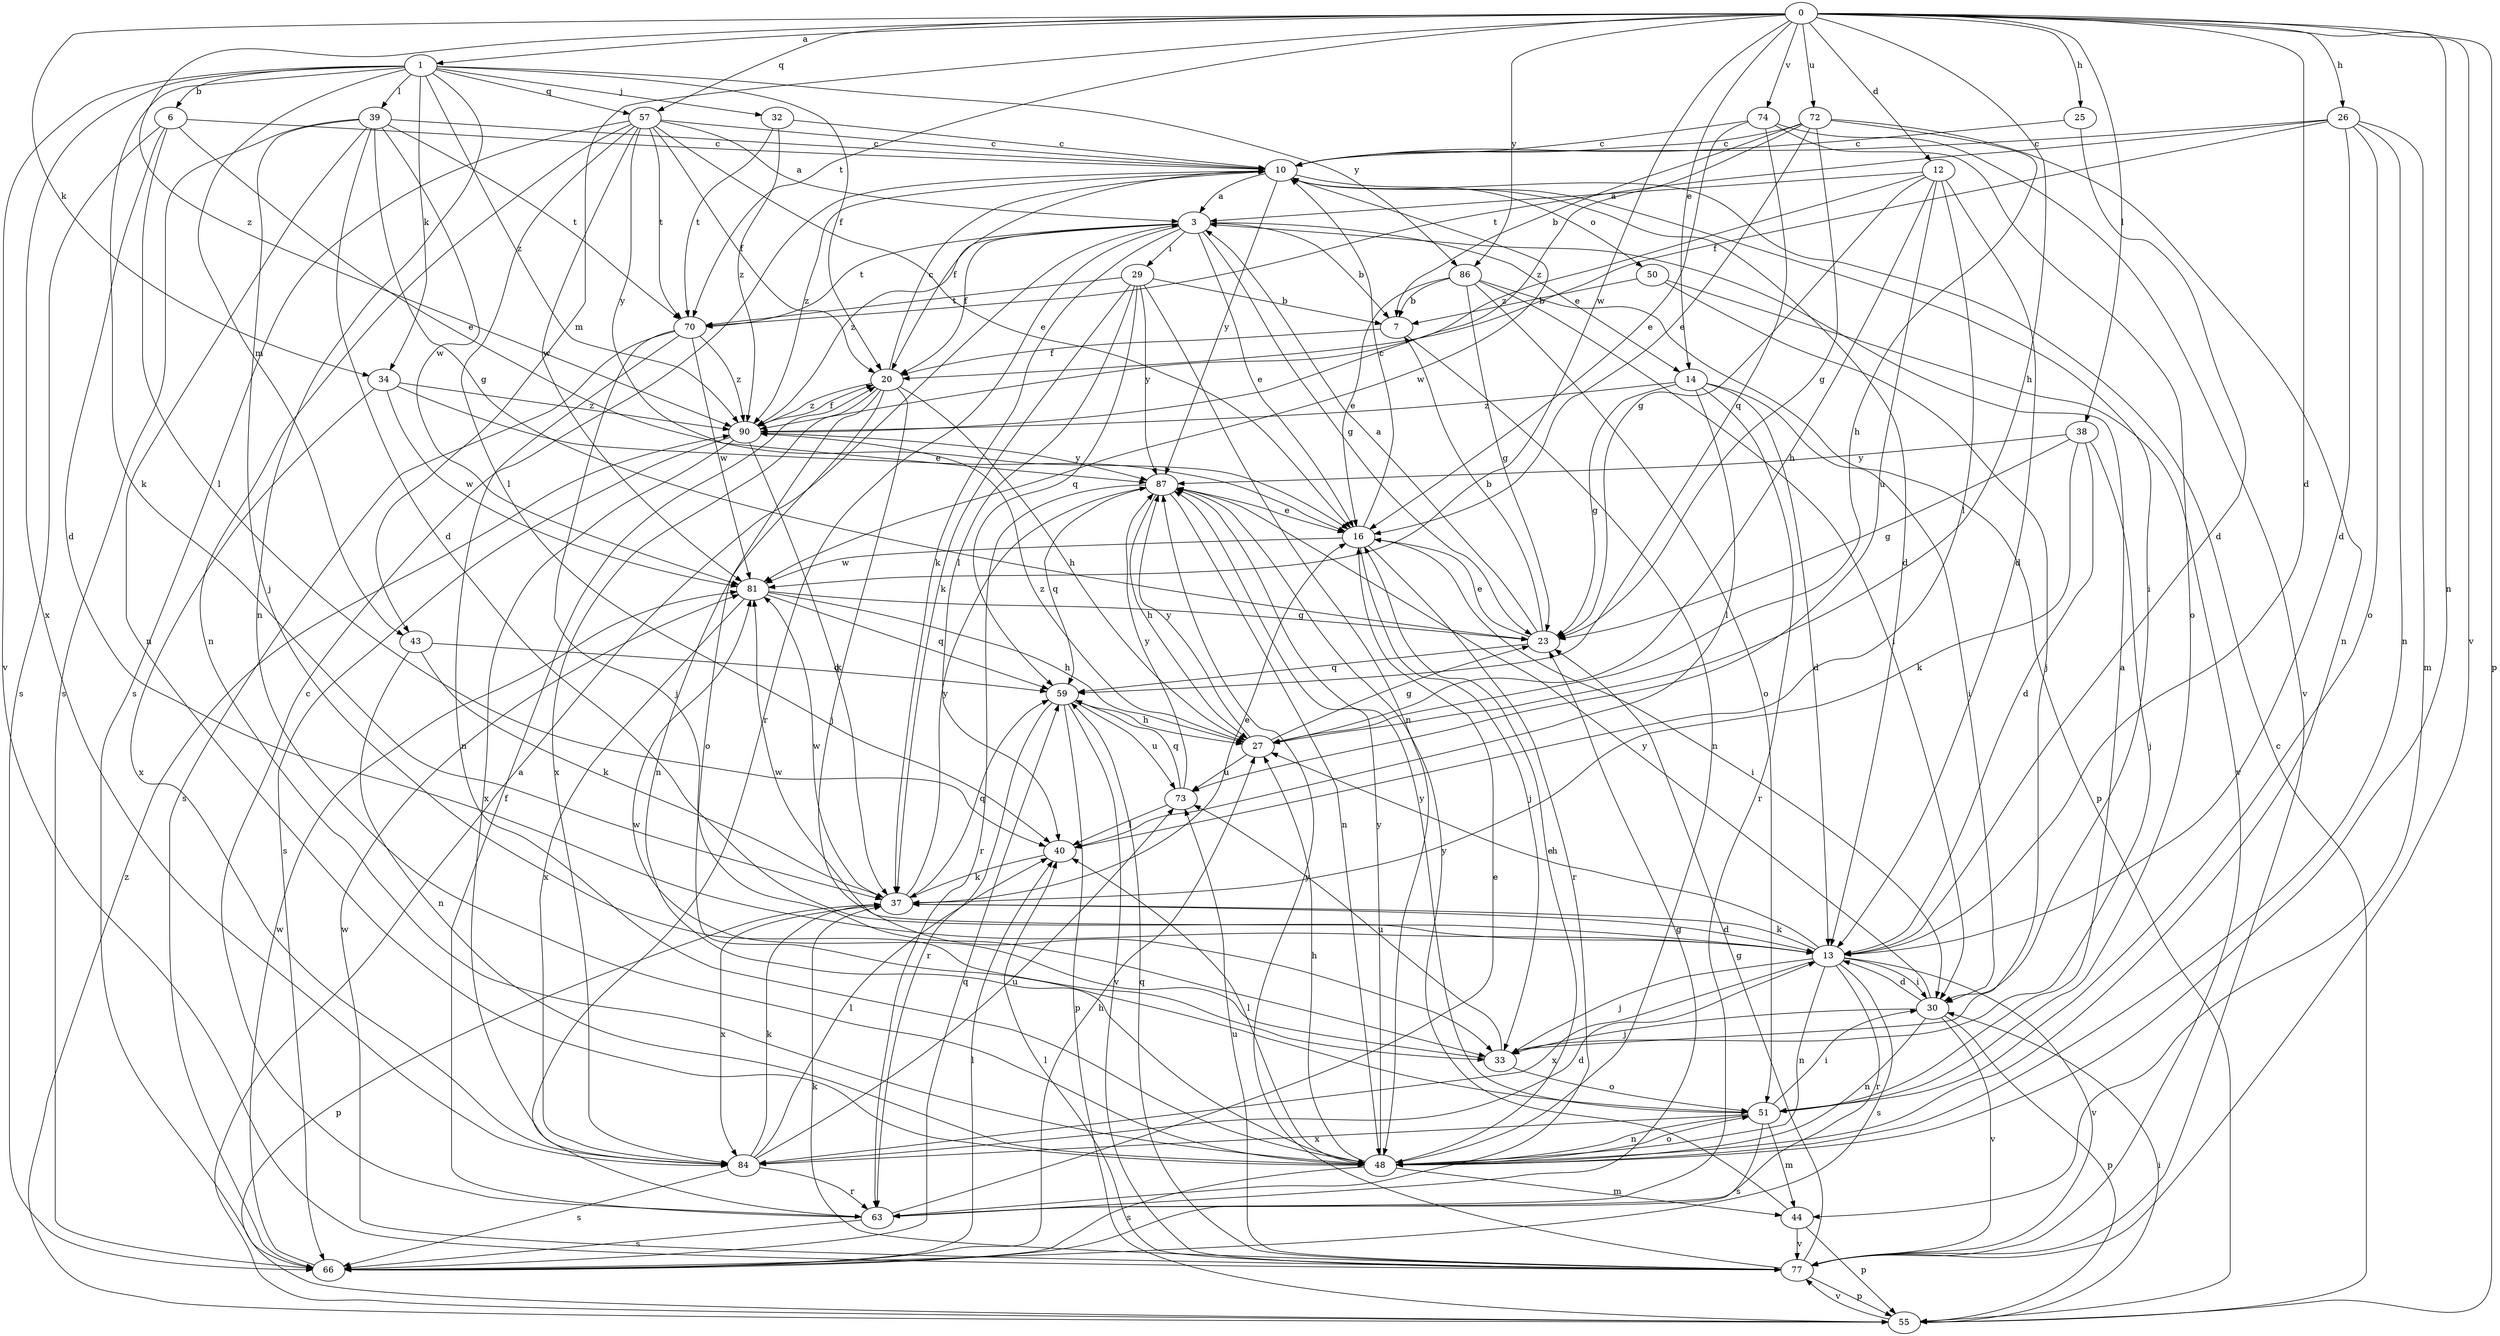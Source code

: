 strict digraph  {
0;
1;
3;
6;
7;
10;
12;
13;
14;
16;
20;
23;
25;
26;
27;
29;
30;
32;
33;
34;
37;
38;
39;
40;
43;
44;
48;
50;
51;
55;
57;
59;
63;
66;
70;
72;
73;
74;
77;
81;
84;
86;
87;
90;
0 -> 1  [label=a];
0 -> 12  [label=d];
0 -> 13  [label=d];
0 -> 14  [label=e];
0 -> 25  [label=h];
0 -> 26  [label=h];
0 -> 27  [label=h];
0 -> 34  [label=k];
0 -> 38  [label=l];
0 -> 43  [label=m];
0 -> 48  [label=n];
0 -> 55  [label=p];
0 -> 57  [label=q];
0 -> 70  [label=t];
0 -> 72  [label=u];
0 -> 74  [label=v];
0 -> 77  [label=v];
0 -> 81  [label=w];
0 -> 86  [label=y];
0 -> 90  [label=z];
1 -> 6  [label=b];
1 -> 20  [label=f];
1 -> 32  [label=j];
1 -> 34  [label=k];
1 -> 37  [label=k];
1 -> 39  [label=l];
1 -> 43  [label=m];
1 -> 48  [label=n];
1 -> 57  [label=q];
1 -> 77  [label=v];
1 -> 84  [label=x];
1 -> 86  [label=y];
1 -> 90  [label=z];
3 -> 7  [label=b];
3 -> 14  [label=e];
3 -> 16  [label=e];
3 -> 20  [label=f];
3 -> 23  [label=g];
3 -> 29  [label=i];
3 -> 37  [label=k];
3 -> 63  [label=r];
3 -> 70  [label=t];
3 -> 90  [label=z];
6 -> 10  [label=c];
6 -> 13  [label=d];
6 -> 16  [label=e];
6 -> 40  [label=l];
6 -> 66  [label=s];
7 -> 20  [label=f];
7 -> 48  [label=n];
10 -> 3  [label=a];
10 -> 13  [label=d];
10 -> 20  [label=f];
10 -> 30  [label=i];
10 -> 50  [label=o];
10 -> 81  [label=w];
10 -> 87  [label=y];
10 -> 90  [label=z];
12 -> 3  [label=a];
12 -> 13  [label=d];
12 -> 23  [label=g];
12 -> 27  [label=h];
12 -> 40  [label=l];
12 -> 73  [label=u];
12 -> 90  [label=z];
13 -> 27  [label=h];
13 -> 30  [label=i];
13 -> 33  [label=j];
13 -> 37  [label=k];
13 -> 48  [label=n];
13 -> 63  [label=r];
13 -> 66  [label=s];
13 -> 77  [label=v];
13 -> 81  [label=w];
13 -> 84  [label=x];
14 -> 13  [label=d];
14 -> 23  [label=g];
14 -> 30  [label=i];
14 -> 40  [label=l];
14 -> 63  [label=r];
14 -> 90  [label=z];
16 -> 10  [label=c];
16 -> 30  [label=i];
16 -> 33  [label=j];
16 -> 63  [label=r];
16 -> 81  [label=w];
20 -> 10  [label=c];
20 -> 27  [label=h];
20 -> 33  [label=j];
20 -> 48  [label=n];
20 -> 51  [label=o];
20 -> 84  [label=x];
20 -> 90  [label=z];
23 -> 3  [label=a];
23 -> 7  [label=b];
23 -> 16  [label=e];
23 -> 59  [label=q];
25 -> 10  [label=c];
25 -> 13  [label=d];
26 -> 10  [label=c];
26 -> 13  [label=d];
26 -> 20  [label=f];
26 -> 44  [label=m];
26 -> 48  [label=n];
26 -> 51  [label=o];
26 -> 70  [label=t];
27 -> 23  [label=g];
27 -> 73  [label=u];
27 -> 87  [label=y];
27 -> 90  [label=z];
29 -> 7  [label=b];
29 -> 37  [label=k];
29 -> 40  [label=l];
29 -> 48  [label=n];
29 -> 59  [label=q];
29 -> 70  [label=t];
29 -> 87  [label=y];
30 -> 13  [label=d];
30 -> 33  [label=j];
30 -> 48  [label=n];
30 -> 55  [label=p];
30 -> 77  [label=v];
30 -> 87  [label=y];
32 -> 10  [label=c];
32 -> 70  [label=t];
32 -> 90  [label=z];
33 -> 51  [label=o];
33 -> 73  [label=u];
33 -> 81  [label=w];
34 -> 16  [label=e];
34 -> 81  [label=w];
34 -> 84  [label=x];
34 -> 90  [label=z];
37 -> 13  [label=d];
37 -> 16  [label=e];
37 -> 55  [label=p];
37 -> 59  [label=q];
37 -> 81  [label=w];
37 -> 84  [label=x];
37 -> 87  [label=y];
38 -> 13  [label=d];
38 -> 23  [label=g];
38 -> 33  [label=j];
38 -> 37  [label=k];
38 -> 87  [label=y];
39 -> 10  [label=c];
39 -> 13  [label=d];
39 -> 23  [label=g];
39 -> 33  [label=j];
39 -> 48  [label=n];
39 -> 66  [label=s];
39 -> 70  [label=t];
39 -> 81  [label=w];
40 -> 37  [label=k];
43 -> 37  [label=k];
43 -> 48  [label=n];
43 -> 59  [label=q];
44 -> 55  [label=p];
44 -> 77  [label=v];
44 -> 87  [label=y];
48 -> 16  [label=e];
48 -> 27  [label=h];
48 -> 40  [label=l];
48 -> 44  [label=m];
48 -> 51  [label=o];
48 -> 66  [label=s];
48 -> 87  [label=y];
50 -> 7  [label=b];
50 -> 33  [label=j];
50 -> 77  [label=v];
51 -> 3  [label=a];
51 -> 30  [label=i];
51 -> 44  [label=m];
51 -> 48  [label=n];
51 -> 66  [label=s];
51 -> 84  [label=x];
51 -> 87  [label=y];
55 -> 3  [label=a];
55 -> 10  [label=c];
55 -> 30  [label=i];
55 -> 77  [label=v];
55 -> 90  [label=z];
57 -> 3  [label=a];
57 -> 10  [label=c];
57 -> 16  [label=e];
57 -> 20  [label=f];
57 -> 40  [label=l];
57 -> 48  [label=n];
57 -> 66  [label=s];
57 -> 70  [label=t];
57 -> 81  [label=w];
57 -> 87  [label=y];
59 -> 27  [label=h];
59 -> 55  [label=p];
59 -> 63  [label=r];
59 -> 73  [label=u];
59 -> 77  [label=v];
63 -> 10  [label=c];
63 -> 16  [label=e];
63 -> 20  [label=f];
63 -> 23  [label=g];
63 -> 66  [label=s];
66 -> 27  [label=h];
66 -> 40  [label=l];
66 -> 59  [label=q];
66 -> 81  [label=w];
70 -> 33  [label=j];
70 -> 48  [label=n];
70 -> 66  [label=s];
70 -> 81  [label=w];
70 -> 90  [label=z];
72 -> 7  [label=b];
72 -> 10  [label=c];
72 -> 16  [label=e];
72 -> 23  [label=g];
72 -> 27  [label=h];
72 -> 48  [label=n];
72 -> 90  [label=z];
73 -> 40  [label=l];
73 -> 59  [label=q];
73 -> 87  [label=y];
74 -> 10  [label=c];
74 -> 16  [label=e];
74 -> 51  [label=o];
74 -> 59  [label=q];
74 -> 77  [label=v];
77 -> 23  [label=g];
77 -> 37  [label=k];
77 -> 40  [label=l];
77 -> 55  [label=p];
77 -> 59  [label=q];
77 -> 73  [label=u];
77 -> 81  [label=w];
77 -> 87  [label=y];
81 -> 23  [label=g];
81 -> 27  [label=h];
81 -> 59  [label=q];
81 -> 84  [label=x];
84 -> 13  [label=d];
84 -> 37  [label=k];
84 -> 40  [label=l];
84 -> 63  [label=r];
84 -> 66  [label=s];
84 -> 73  [label=u];
86 -> 7  [label=b];
86 -> 16  [label=e];
86 -> 23  [label=g];
86 -> 30  [label=i];
86 -> 51  [label=o];
86 -> 55  [label=p];
87 -> 16  [label=e];
87 -> 27  [label=h];
87 -> 48  [label=n];
87 -> 59  [label=q];
87 -> 63  [label=r];
90 -> 20  [label=f];
90 -> 37  [label=k];
90 -> 66  [label=s];
90 -> 84  [label=x];
90 -> 87  [label=y];
}
